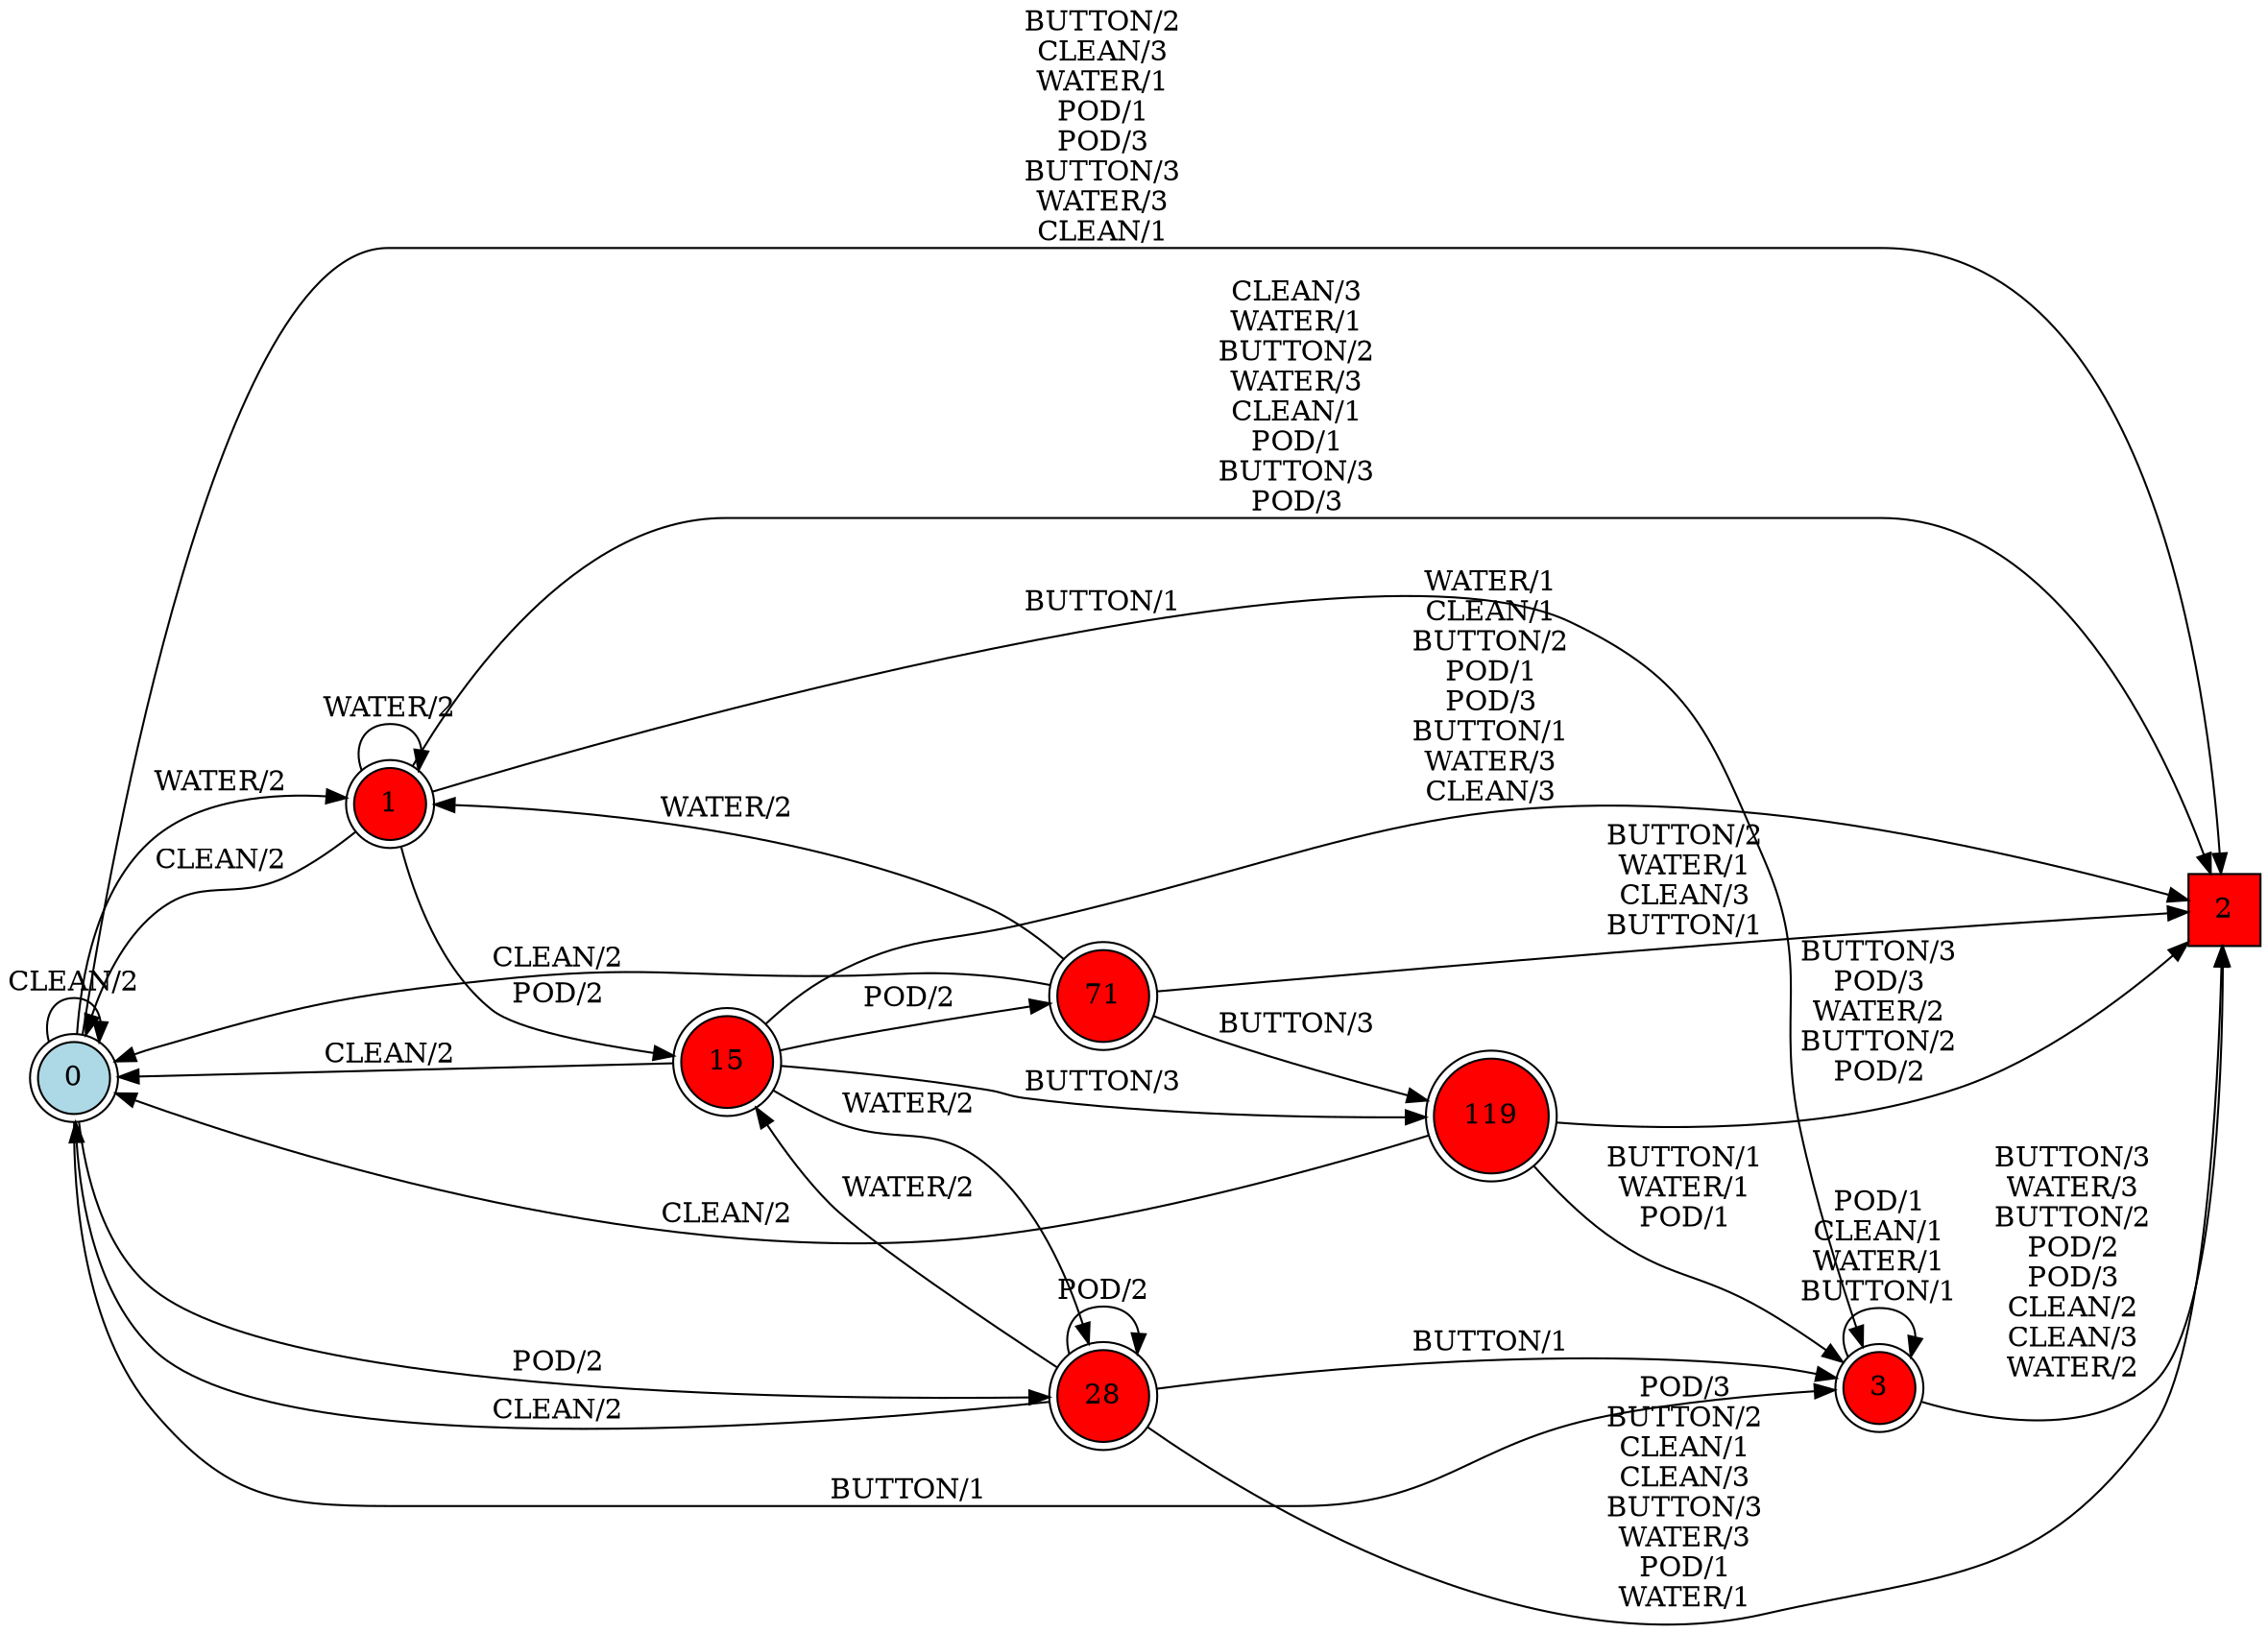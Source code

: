 digraph G {
  rankdir=LR;
  node [shape=circle, style=filled, fillcolor=white];
  "0" [isInitial=True, fillcolor=lightblue, shape=doublecircle];
  "1" [fillcolor=red, shape=doublecircle];
  "2" [fillcolor=red, shape=square];
  "3" [fillcolor=red, shape=doublecircle];
  "15" [fillcolor=red, shape=doublecircle];
  "28" [fillcolor=red, shape=doublecircle];
  "71" [fillcolor=red, shape=doublecircle];
  "119" [fillcolor=red, shape=doublecircle];
  "0" -> "1" [label="WATER/2"];
  "0" -> "3" [label="BUTTON/1"];
  "0" -> "28" [label="POD/2"];
  "0" -> "2" [label="BUTTON/2\nCLEAN/3\nWATER/1\nPOD/1\nPOD/3\nBUTTON/3\nWATER/3\nCLEAN/1"];
  "0" -> "0" [label="CLEAN/2"];
  "1" -> "2" [label="CLEAN/3\nWATER/1\nBUTTON/2\nWATER/3\nCLEAN/1\nPOD/1\nBUTTON/3\nPOD/3"];
  "1" -> "15" [label="POD/2"];
  "1" -> "1" [label="WATER/2"];
  "1" -> "0" [label="CLEAN/2"];
  "1" -> "3" [label="BUTTON/1"];
  "3" -> "2" [label="BUTTON/3\nWATER/3\nBUTTON/2\nPOD/2\nPOD/3\nCLEAN/2\nCLEAN/3\nWATER/2"];
  "3" -> "3" [label="POD/1\nCLEAN/1\nWATER/1\nBUTTON/1"];
  "15" -> "2" [label="WATER/1\nCLEAN/1\nBUTTON/2\nPOD/1\nPOD/3\nBUTTON/1\nWATER/3\nCLEAN/3"];
  "15" -> "71" [label="POD/2"];
  "15" -> "119" [label="BUTTON/3"];
  "15" -> "0" [label="CLEAN/2"];
  "15" -> "28" [label="WATER/2"];
  "28" -> "2" [label="POD/3\nBUTTON/2\nCLEAN/1\nCLEAN/3\nBUTTON/3\nWATER/3\nPOD/1\nWATER/1"];
  "28" -> "3" [label="BUTTON/1"];
  "28" -> "28" [label="POD/2"];
  "28" -> "0" [label="CLEAN/2"];
  "28" -> "15" [label="WATER/2"];
  "71" -> "2" [label="BUTTON/2\nWATER/1\nCLEAN/3\nBUTTON/1"];
  "71" -> "119" [label="BUTTON/3"];
  "71" -> "1" [label="WATER/2"];
  "71" -> "0" [label="CLEAN/2"];
  "119" -> "2" [label="BUTTON/3\nPOD/3\nWATER/2\nBUTTON/2\nPOD/2"];
  "119" -> "3" [label="BUTTON/1\nWATER/1\nPOD/1"];
  "119" -> "0" [label="CLEAN/2"];
}